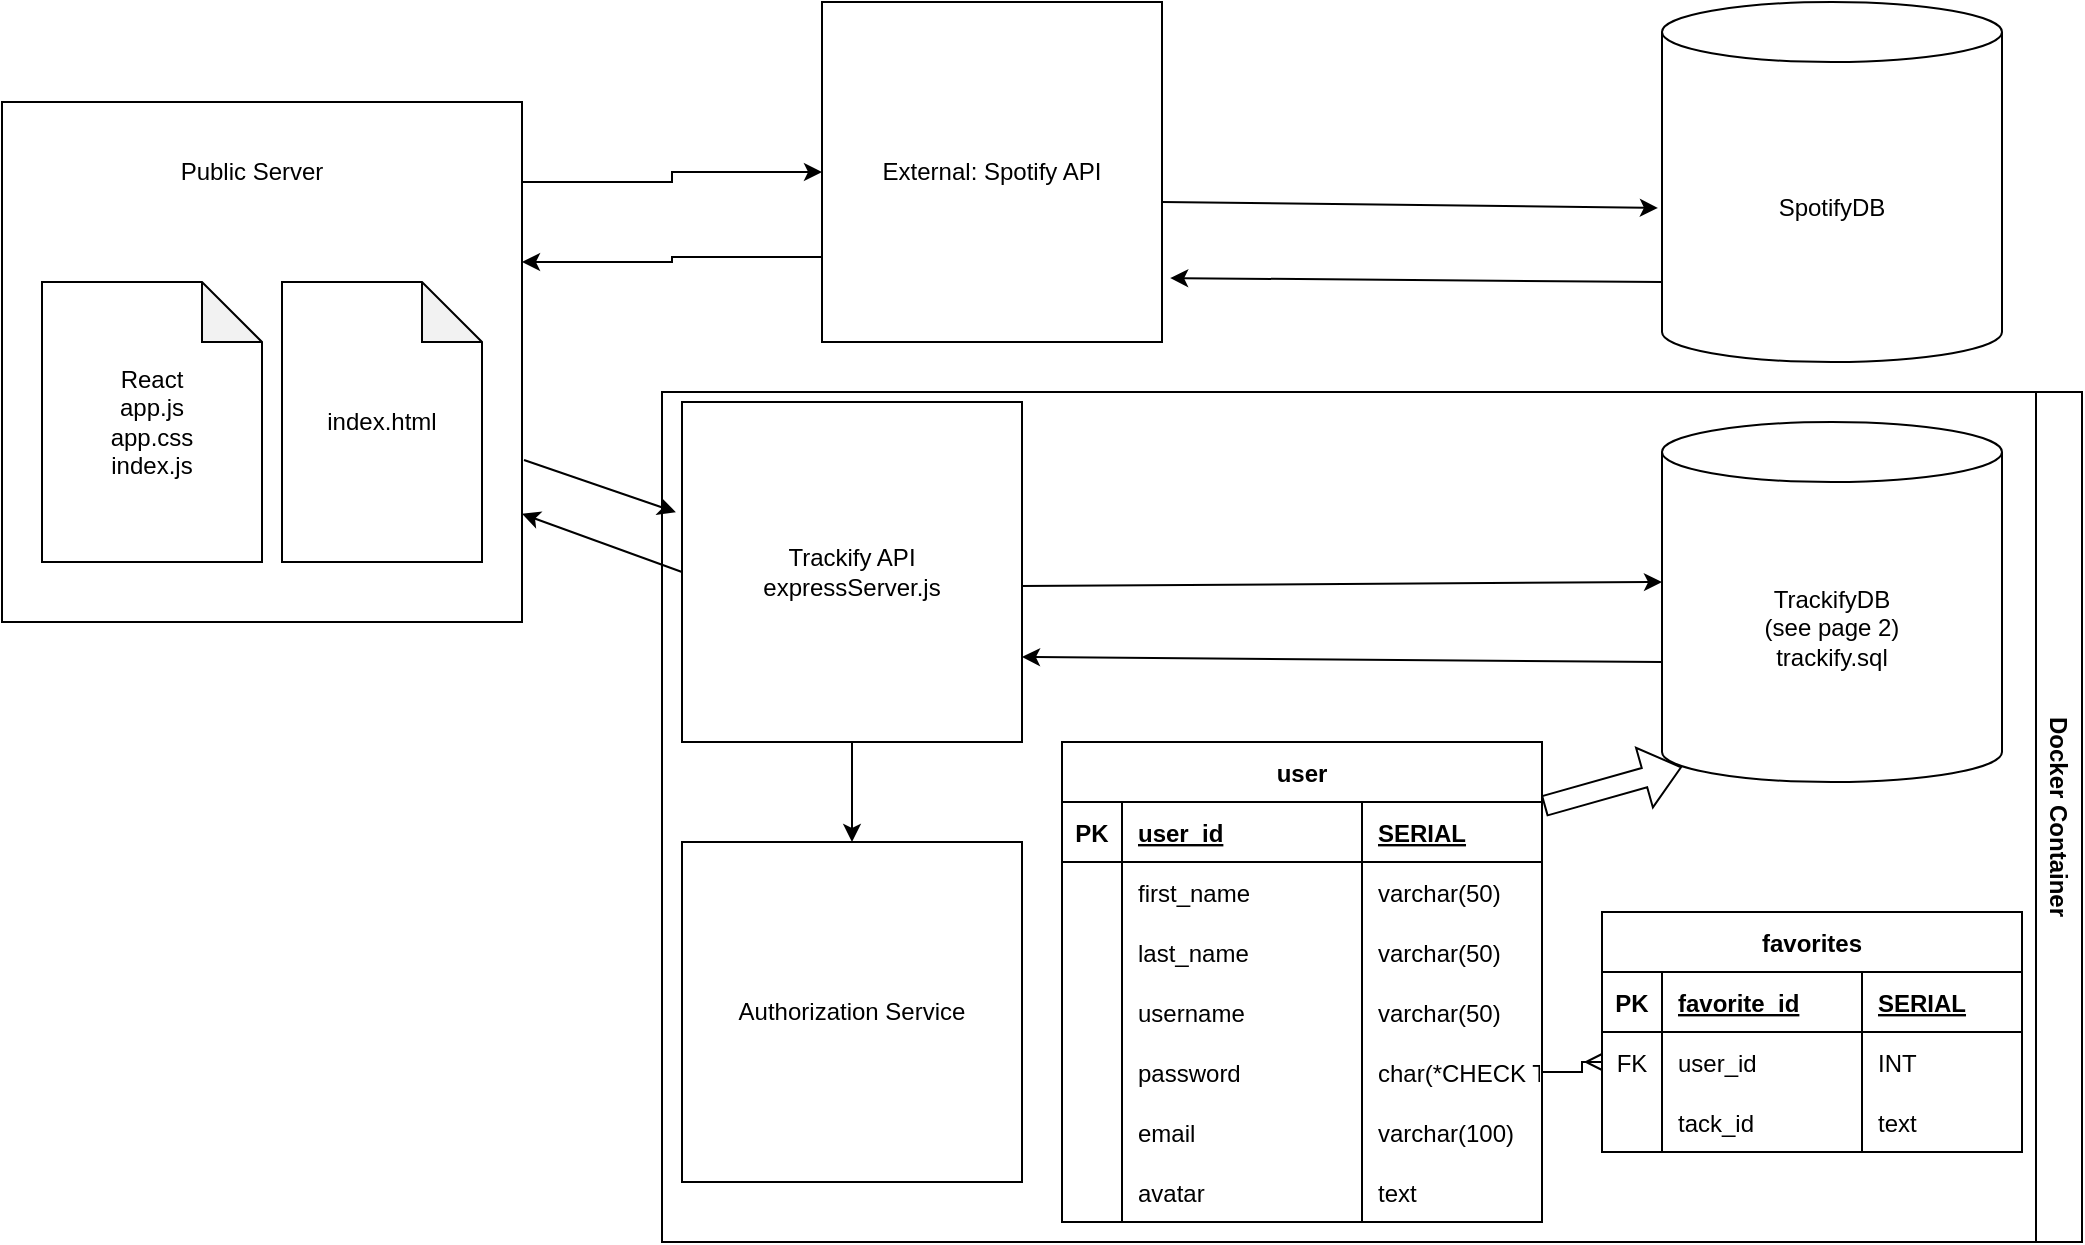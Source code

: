 <mxfile version="20.5.3" type="github">
  <diagram id="xBXHiPbxe0pEg8_zvZiM" name="Page-1">
    <mxGraphModel dx="1024" dy="552" grid="1" gridSize="10" guides="1" tooltips="1" connect="1" arrows="1" fold="1" page="1" pageScale="1" pageWidth="1100" pageHeight="850" math="0" shadow="0">
      <root>
        <mxCell id="0" />
        <mxCell id="1" parent="0" />
        <mxCell id="zZzXkrMOjfeOE-alvSMJ-1" value="" style="group" vertex="1" connectable="0" parent="1">
          <mxGeometry x="30" y="80" width="260" height="260" as="geometry" />
        </mxCell>
        <mxCell id="zZzXkrMOjfeOE-alvSMJ-2" value="" style="whiteSpace=wrap;html=1;aspect=fixed;" vertex="1" parent="zZzXkrMOjfeOE-alvSMJ-1">
          <mxGeometry width="260" height="260" as="geometry" />
        </mxCell>
        <mxCell id="zZzXkrMOjfeOE-alvSMJ-3" value="React&lt;br&gt;app.js&lt;br&gt;app.css&lt;br&gt;index.js" style="shape=note;whiteSpace=wrap;html=1;backgroundOutline=1;darkOpacity=0.05;" vertex="1" parent="zZzXkrMOjfeOE-alvSMJ-1">
          <mxGeometry x="20" y="90" width="110" height="140" as="geometry" />
        </mxCell>
        <mxCell id="zZzXkrMOjfeOE-alvSMJ-4" value="index.html" style="shape=note;whiteSpace=wrap;html=1;backgroundOutline=1;darkOpacity=0.05;" vertex="1" parent="zZzXkrMOjfeOE-alvSMJ-1">
          <mxGeometry x="140" y="90" width="100" height="140" as="geometry" />
        </mxCell>
        <mxCell id="zZzXkrMOjfeOE-alvSMJ-5" value="Public Server" style="text;html=1;strokeColor=none;fillColor=none;align=center;verticalAlign=middle;whiteSpace=wrap;rounded=0;" vertex="1" parent="zZzXkrMOjfeOE-alvSMJ-1">
          <mxGeometry x="80" y="20" width="90" height="30" as="geometry" />
        </mxCell>
        <mxCell id="zZzXkrMOjfeOE-alvSMJ-7" style="edgeStyle=orthogonalEdgeStyle;rounded=0;orthogonalLoop=1;jettySize=auto;html=1;exitX=0;exitY=0.75;exitDx=0;exitDy=0;" edge="1" parent="1" source="zZzXkrMOjfeOE-alvSMJ-8">
          <mxGeometry relative="1" as="geometry">
            <mxPoint x="290.0" y="160.0" as="targetPoint" />
            <Array as="points">
              <mxPoint x="365" y="158" />
              <mxPoint x="365" y="160" />
              <mxPoint x="290" y="160" />
            </Array>
          </mxGeometry>
        </mxCell>
        <mxCell id="zZzXkrMOjfeOE-alvSMJ-8" value="External: Spotify API" style="whiteSpace=wrap;html=1;aspect=fixed;" vertex="1" parent="1">
          <mxGeometry x="440" y="30" width="170" height="170" as="geometry" />
        </mxCell>
        <mxCell id="zZzXkrMOjfeOE-alvSMJ-9" value="SpotifyDB" style="shape=cylinder3;whiteSpace=wrap;html=1;boundedLbl=1;backgroundOutline=1;size=15;" vertex="1" parent="1">
          <mxGeometry x="860" y="30" width="170" height="180" as="geometry" />
        </mxCell>
        <mxCell id="zZzXkrMOjfeOE-alvSMJ-10" value="TrackifyDB&lt;br&gt;(see page 2)&lt;br&gt;trackify.sql" style="shape=cylinder3;whiteSpace=wrap;html=1;boundedLbl=1;backgroundOutline=1;size=15;" vertex="1" parent="1">
          <mxGeometry x="860" y="240" width="170" height="180" as="geometry" />
        </mxCell>
        <mxCell id="zZzXkrMOjfeOE-alvSMJ-11" style="edgeStyle=orthogonalEdgeStyle;rounded=0;orthogonalLoop=1;jettySize=auto;html=1;" edge="1" parent="1" target="zZzXkrMOjfeOE-alvSMJ-8">
          <mxGeometry relative="1" as="geometry">
            <mxPoint x="290.0" y="120.0" as="sourcePoint" />
            <Array as="points">
              <mxPoint x="290" y="120" />
              <mxPoint x="365" y="120" />
              <mxPoint x="365" y="115" />
            </Array>
          </mxGeometry>
        </mxCell>
        <mxCell id="zZzXkrMOjfeOE-alvSMJ-12" value="" style="endArrow=classic;html=1;rounded=0;entryX=-0.018;entryY=0.324;entryDx=0;entryDy=0;entryPerimeter=0;" edge="1" parent="1" target="zZzXkrMOjfeOE-alvSMJ-57">
          <mxGeometry width="50" height="50" relative="1" as="geometry">
            <mxPoint x="291" y="259" as="sourcePoint" />
            <mxPoint x="341" y="209" as="targetPoint" />
          </mxGeometry>
        </mxCell>
        <mxCell id="zZzXkrMOjfeOE-alvSMJ-13" value="" style="endArrow=classic;html=1;rounded=0;entryX=1;entryY=0.792;entryDx=0;entryDy=0;entryPerimeter=0;exitX=0;exitY=0.5;exitDx=0;exitDy=0;" edge="1" parent="1" source="zZzXkrMOjfeOE-alvSMJ-57" target="zZzXkrMOjfeOE-alvSMJ-2">
          <mxGeometry width="50" height="50" relative="1" as="geometry">
            <mxPoint x="430" y="290" as="sourcePoint" />
            <mxPoint x="447.96" y="282.95" as="targetPoint" />
            <Array as="points" />
          </mxGeometry>
        </mxCell>
        <mxCell id="zZzXkrMOjfeOE-alvSMJ-14" value="" style="endArrow=classic;html=1;rounded=0;entryX=-0.012;entryY=0.572;entryDx=0;entryDy=0;entryPerimeter=0;" edge="1" parent="1" target="zZzXkrMOjfeOE-alvSMJ-9">
          <mxGeometry width="50" height="50" relative="1" as="geometry">
            <mxPoint x="610.0" y="130.0" as="sourcePoint" />
            <mxPoint x="660" y="80" as="targetPoint" />
          </mxGeometry>
        </mxCell>
        <mxCell id="zZzXkrMOjfeOE-alvSMJ-15" value="" style="endArrow=classic;html=1;rounded=0;exitX=0.994;exitY=0.541;exitDx=0;exitDy=0;exitPerimeter=0;" edge="1" parent="1" source="zZzXkrMOjfeOE-alvSMJ-57">
          <mxGeometry width="50" height="50" relative="1" as="geometry">
            <mxPoint x="610" y="320" as="sourcePoint" />
            <mxPoint x="860" y="320.0" as="targetPoint" />
          </mxGeometry>
        </mxCell>
        <mxCell id="zZzXkrMOjfeOE-alvSMJ-16" value="" style="endArrow=classic;html=1;rounded=0;entryX=1;entryY=0.75;entryDx=0;entryDy=0;" edge="1" parent="1" target="zZzXkrMOjfeOE-alvSMJ-57">
          <mxGeometry width="50" height="50" relative="1" as="geometry">
            <mxPoint x="860" y="360.0" as="sourcePoint" />
            <mxPoint x="910" y="310" as="targetPoint" />
          </mxGeometry>
        </mxCell>
        <mxCell id="zZzXkrMOjfeOE-alvSMJ-17" value="" style="endArrow=classic;html=1;rounded=0;entryX=1.024;entryY=0.812;entryDx=0;entryDy=0;entryPerimeter=0;" edge="1" parent="1" target="zZzXkrMOjfeOE-alvSMJ-8">
          <mxGeometry width="50" height="50" relative="1" as="geometry">
            <mxPoint x="860" y="170.0" as="sourcePoint" />
            <mxPoint x="910" y="120" as="targetPoint" />
          </mxGeometry>
        </mxCell>
        <mxCell id="zZzXkrMOjfeOE-alvSMJ-19" value="Docker Container" style="swimlane;horizontal=0;whiteSpace=wrap;html=1;rotation=-180;" vertex="1" parent="1">
          <mxGeometry x="360" y="225" width="710" height="425" as="geometry" />
        </mxCell>
        <mxCell id="zZzXkrMOjfeOE-alvSMJ-20" value="favorites" style="shape=table;startSize=30;container=1;collapsible=1;childLayout=tableLayout;fixedRows=1;rowLines=0;fontStyle=1;align=center;resizeLast=1;" vertex="1" parent="zZzXkrMOjfeOE-alvSMJ-19">
          <mxGeometry x="470" y="260" width="210" height="120" as="geometry" />
        </mxCell>
        <mxCell id="zZzXkrMOjfeOE-alvSMJ-21" value="" style="shape=tableRow;horizontal=0;startSize=0;swimlaneHead=0;swimlaneBody=0;fillColor=none;collapsible=0;dropTarget=0;points=[[0,0.5],[1,0.5]];portConstraint=eastwest;top=0;left=0;right=0;bottom=1;" vertex="1" parent="zZzXkrMOjfeOE-alvSMJ-20">
          <mxGeometry y="30" width="210" height="30" as="geometry" />
        </mxCell>
        <mxCell id="zZzXkrMOjfeOE-alvSMJ-22" value="PK" style="shape=partialRectangle;connectable=0;fillColor=none;top=0;left=0;bottom=0;right=0;fontStyle=1;overflow=hidden;" vertex="1" parent="zZzXkrMOjfeOE-alvSMJ-21">
          <mxGeometry width="30" height="30" as="geometry">
            <mxRectangle width="30" height="30" as="alternateBounds" />
          </mxGeometry>
        </mxCell>
        <mxCell id="zZzXkrMOjfeOE-alvSMJ-23" value="favorite_id" style="shape=partialRectangle;connectable=0;fillColor=none;top=0;left=0;bottom=0;right=0;align=left;spacingLeft=6;fontStyle=5;overflow=hidden;" vertex="1" parent="zZzXkrMOjfeOE-alvSMJ-21">
          <mxGeometry x="30" width="100" height="30" as="geometry">
            <mxRectangle width="100" height="30" as="alternateBounds" />
          </mxGeometry>
        </mxCell>
        <mxCell id="zZzXkrMOjfeOE-alvSMJ-24" value="SERIAL" style="shape=partialRectangle;connectable=0;fillColor=none;top=0;left=0;bottom=0;right=0;align=left;spacingLeft=6;fontStyle=5;overflow=hidden;" vertex="1" parent="zZzXkrMOjfeOE-alvSMJ-21">
          <mxGeometry x="130" width="80" height="30" as="geometry">
            <mxRectangle width="80" height="30" as="alternateBounds" />
          </mxGeometry>
        </mxCell>
        <mxCell id="zZzXkrMOjfeOE-alvSMJ-25" value="" style="shape=tableRow;horizontal=0;startSize=0;swimlaneHead=0;swimlaneBody=0;fillColor=none;collapsible=0;dropTarget=0;points=[[0,0.5],[1,0.5]];portConstraint=eastwest;top=0;left=0;right=0;bottom=0;" vertex="1" parent="zZzXkrMOjfeOE-alvSMJ-20">
          <mxGeometry y="60" width="210" height="30" as="geometry" />
        </mxCell>
        <mxCell id="zZzXkrMOjfeOE-alvSMJ-26" value="FK" style="shape=partialRectangle;connectable=0;fillColor=none;top=0;left=0;bottom=0;right=0;editable=1;overflow=hidden;" vertex="1" parent="zZzXkrMOjfeOE-alvSMJ-25">
          <mxGeometry width="30" height="30" as="geometry">
            <mxRectangle width="30" height="30" as="alternateBounds" />
          </mxGeometry>
        </mxCell>
        <mxCell id="zZzXkrMOjfeOE-alvSMJ-27" value="user_id" style="shape=partialRectangle;connectable=0;fillColor=none;top=0;left=0;bottom=0;right=0;align=left;spacingLeft=6;overflow=hidden;" vertex="1" parent="zZzXkrMOjfeOE-alvSMJ-25">
          <mxGeometry x="30" width="100" height="30" as="geometry">
            <mxRectangle width="100" height="30" as="alternateBounds" />
          </mxGeometry>
        </mxCell>
        <mxCell id="zZzXkrMOjfeOE-alvSMJ-28" value="INT" style="shape=partialRectangle;connectable=0;fillColor=none;top=0;left=0;bottom=0;right=0;align=left;spacingLeft=6;overflow=hidden;" vertex="1" parent="zZzXkrMOjfeOE-alvSMJ-25">
          <mxGeometry x="130" width="80" height="30" as="geometry">
            <mxRectangle width="80" height="30" as="alternateBounds" />
          </mxGeometry>
        </mxCell>
        <mxCell id="zZzXkrMOjfeOE-alvSMJ-29" value="" style="shape=tableRow;horizontal=0;startSize=0;swimlaneHead=0;swimlaneBody=0;fillColor=none;collapsible=0;dropTarget=0;points=[[0,0.5],[1,0.5]];portConstraint=eastwest;top=0;left=0;right=0;bottom=0;" vertex="1" parent="zZzXkrMOjfeOE-alvSMJ-20">
          <mxGeometry y="90" width="210" height="30" as="geometry" />
        </mxCell>
        <mxCell id="zZzXkrMOjfeOE-alvSMJ-30" value="" style="shape=partialRectangle;connectable=0;fillColor=none;top=0;left=0;bottom=0;right=0;editable=1;overflow=hidden;" vertex="1" parent="zZzXkrMOjfeOE-alvSMJ-29">
          <mxGeometry width="30" height="30" as="geometry">
            <mxRectangle width="30" height="30" as="alternateBounds" />
          </mxGeometry>
        </mxCell>
        <mxCell id="zZzXkrMOjfeOE-alvSMJ-31" value="tack_id" style="shape=partialRectangle;connectable=0;fillColor=none;top=0;left=0;bottom=0;right=0;align=left;spacingLeft=6;overflow=hidden;" vertex="1" parent="zZzXkrMOjfeOE-alvSMJ-29">
          <mxGeometry x="30" width="100" height="30" as="geometry">
            <mxRectangle width="100" height="30" as="alternateBounds" />
          </mxGeometry>
        </mxCell>
        <mxCell id="zZzXkrMOjfeOE-alvSMJ-32" value="text" style="shape=partialRectangle;connectable=0;fillColor=none;top=0;left=0;bottom=0;right=0;align=left;spacingLeft=6;overflow=hidden;" vertex="1" parent="zZzXkrMOjfeOE-alvSMJ-29">
          <mxGeometry x="130" width="80" height="30" as="geometry">
            <mxRectangle width="80" height="30" as="alternateBounds" />
          </mxGeometry>
        </mxCell>
        <mxCell id="zZzXkrMOjfeOE-alvSMJ-33" value="user" style="shape=table;startSize=30;container=1;collapsible=1;childLayout=tableLayout;fixedRows=1;rowLines=0;fontStyle=1;align=center;resizeLast=1;" vertex="1" parent="zZzXkrMOjfeOE-alvSMJ-19">
          <mxGeometry x="200" y="175" width="240" height="240" as="geometry" />
        </mxCell>
        <mxCell id="zZzXkrMOjfeOE-alvSMJ-34" value="" style="shape=tableRow;horizontal=0;startSize=0;swimlaneHead=0;swimlaneBody=0;fillColor=none;collapsible=0;dropTarget=0;points=[[0,0.5],[1,0.5]];portConstraint=eastwest;top=0;left=0;right=0;bottom=1;" vertex="1" parent="zZzXkrMOjfeOE-alvSMJ-33">
          <mxGeometry y="30" width="240" height="30" as="geometry" />
        </mxCell>
        <mxCell id="zZzXkrMOjfeOE-alvSMJ-35" value="PK" style="shape=partialRectangle;connectable=0;fillColor=none;top=0;left=0;bottom=0;right=0;fontStyle=1;overflow=hidden;" vertex="1" parent="zZzXkrMOjfeOE-alvSMJ-34">
          <mxGeometry width="30" height="30" as="geometry">
            <mxRectangle width="30" height="30" as="alternateBounds" />
          </mxGeometry>
        </mxCell>
        <mxCell id="zZzXkrMOjfeOE-alvSMJ-36" value="user_id" style="shape=partialRectangle;connectable=0;fillColor=none;top=0;left=0;bottom=0;right=0;align=left;spacingLeft=6;fontStyle=5;overflow=hidden;" vertex="1" parent="zZzXkrMOjfeOE-alvSMJ-34">
          <mxGeometry x="30" width="120" height="30" as="geometry">
            <mxRectangle width="120" height="30" as="alternateBounds" />
          </mxGeometry>
        </mxCell>
        <mxCell id="zZzXkrMOjfeOE-alvSMJ-37" value="SERIAL" style="shape=partialRectangle;connectable=0;fillColor=none;top=0;left=0;bottom=0;right=0;align=left;spacingLeft=6;fontStyle=5;overflow=hidden;" vertex="1" parent="zZzXkrMOjfeOE-alvSMJ-34">
          <mxGeometry x="150" width="90" height="30" as="geometry">
            <mxRectangle width="90" height="30" as="alternateBounds" />
          </mxGeometry>
        </mxCell>
        <mxCell id="zZzXkrMOjfeOE-alvSMJ-59" style="shape=tableRow;horizontal=0;startSize=0;swimlaneHead=0;swimlaneBody=0;fillColor=none;collapsible=0;dropTarget=0;points=[[0,0.5],[1,0.5]];portConstraint=eastwest;top=0;left=0;right=0;bottom=0;" vertex="1" parent="zZzXkrMOjfeOE-alvSMJ-33">
          <mxGeometry y="60" width="240" height="30" as="geometry" />
        </mxCell>
        <mxCell id="zZzXkrMOjfeOE-alvSMJ-60" style="shape=partialRectangle;connectable=0;fillColor=none;top=0;left=0;bottom=0;right=0;editable=1;overflow=hidden;" vertex="1" parent="zZzXkrMOjfeOE-alvSMJ-59">
          <mxGeometry width="30" height="30" as="geometry">
            <mxRectangle width="30" height="30" as="alternateBounds" />
          </mxGeometry>
        </mxCell>
        <mxCell id="zZzXkrMOjfeOE-alvSMJ-61" value="first_name" style="shape=partialRectangle;connectable=0;fillColor=none;top=0;left=0;bottom=0;right=0;align=left;spacingLeft=6;overflow=hidden;" vertex="1" parent="zZzXkrMOjfeOE-alvSMJ-59">
          <mxGeometry x="30" width="120" height="30" as="geometry">
            <mxRectangle width="120" height="30" as="alternateBounds" />
          </mxGeometry>
        </mxCell>
        <mxCell id="zZzXkrMOjfeOE-alvSMJ-62" value="varchar(50)" style="shape=partialRectangle;connectable=0;fillColor=none;top=0;left=0;bottom=0;right=0;align=left;spacingLeft=6;overflow=hidden;" vertex="1" parent="zZzXkrMOjfeOE-alvSMJ-59">
          <mxGeometry x="150" width="90" height="30" as="geometry">
            <mxRectangle width="90" height="30" as="alternateBounds" />
          </mxGeometry>
        </mxCell>
        <mxCell id="zZzXkrMOjfeOE-alvSMJ-67" style="shape=tableRow;horizontal=0;startSize=0;swimlaneHead=0;swimlaneBody=0;fillColor=none;collapsible=0;dropTarget=0;points=[[0,0.5],[1,0.5]];portConstraint=eastwest;top=0;left=0;right=0;bottom=0;" vertex="1" parent="zZzXkrMOjfeOE-alvSMJ-33">
          <mxGeometry y="90" width="240" height="30" as="geometry" />
        </mxCell>
        <mxCell id="zZzXkrMOjfeOE-alvSMJ-68" style="shape=partialRectangle;connectable=0;fillColor=none;top=0;left=0;bottom=0;right=0;editable=1;overflow=hidden;" vertex="1" parent="zZzXkrMOjfeOE-alvSMJ-67">
          <mxGeometry width="30" height="30" as="geometry">
            <mxRectangle width="30" height="30" as="alternateBounds" />
          </mxGeometry>
        </mxCell>
        <mxCell id="zZzXkrMOjfeOE-alvSMJ-69" value="last_name" style="shape=partialRectangle;connectable=0;fillColor=none;top=0;left=0;bottom=0;right=0;align=left;spacingLeft=6;overflow=hidden;" vertex="1" parent="zZzXkrMOjfeOE-alvSMJ-67">
          <mxGeometry x="30" width="120" height="30" as="geometry">
            <mxRectangle width="120" height="30" as="alternateBounds" />
          </mxGeometry>
        </mxCell>
        <mxCell id="zZzXkrMOjfeOE-alvSMJ-70" value="varchar(50)" style="shape=partialRectangle;connectable=0;fillColor=none;top=0;left=0;bottom=0;right=0;align=left;spacingLeft=6;overflow=hidden;" vertex="1" parent="zZzXkrMOjfeOE-alvSMJ-67">
          <mxGeometry x="150" width="90" height="30" as="geometry">
            <mxRectangle width="90" height="30" as="alternateBounds" />
          </mxGeometry>
        </mxCell>
        <mxCell id="zZzXkrMOjfeOE-alvSMJ-38" value="" style="shape=tableRow;horizontal=0;startSize=0;swimlaneHead=0;swimlaneBody=0;fillColor=none;collapsible=0;dropTarget=0;points=[[0,0.5],[1,0.5]];portConstraint=eastwest;top=0;left=0;right=0;bottom=0;" vertex="1" parent="zZzXkrMOjfeOE-alvSMJ-33">
          <mxGeometry y="120" width="240" height="30" as="geometry" />
        </mxCell>
        <mxCell id="zZzXkrMOjfeOE-alvSMJ-39" value="" style="shape=partialRectangle;connectable=0;fillColor=none;top=0;left=0;bottom=0;right=0;editable=1;overflow=hidden;" vertex="1" parent="zZzXkrMOjfeOE-alvSMJ-38">
          <mxGeometry width="30" height="30" as="geometry">
            <mxRectangle width="30" height="30" as="alternateBounds" />
          </mxGeometry>
        </mxCell>
        <mxCell id="zZzXkrMOjfeOE-alvSMJ-40" value="username" style="shape=partialRectangle;connectable=0;fillColor=none;top=0;left=0;bottom=0;right=0;align=left;spacingLeft=6;overflow=hidden;" vertex="1" parent="zZzXkrMOjfeOE-alvSMJ-38">
          <mxGeometry x="30" width="120" height="30" as="geometry">
            <mxRectangle width="120" height="30" as="alternateBounds" />
          </mxGeometry>
        </mxCell>
        <mxCell id="zZzXkrMOjfeOE-alvSMJ-41" value="varchar(50)" style="shape=partialRectangle;connectable=0;fillColor=none;top=0;left=0;bottom=0;right=0;align=left;spacingLeft=6;overflow=hidden;" vertex="1" parent="zZzXkrMOjfeOE-alvSMJ-38">
          <mxGeometry x="150" width="90" height="30" as="geometry">
            <mxRectangle width="90" height="30" as="alternateBounds" />
          </mxGeometry>
        </mxCell>
        <mxCell id="zZzXkrMOjfeOE-alvSMJ-42" value="" style="shape=tableRow;horizontal=0;startSize=0;swimlaneHead=0;swimlaneBody=0;fillColor=none;collapsible=0;dropTarget=0;points=[[0,0.5],[1,0.5]];portConstraint=eastwest;top=0;left=0;right=0;bottom=0;" vertex="1" parent="zZzXkrMOjfeOE-alvSMJ-33">
          <mxGeometry y="150" width="240" height="30" as="geometry" />
        </mxCell>
        <mxCell id="zZzXkrMOjfeOE-alvSMJ-43" value="" style="shape=partialRectangle;connectable=0;fillColor=none;top=0;left=0;bottom=0;right=0;editable=1;overflow=hidden;" vertex="1" parent="zZzXkrMOjfeOE-alvSMJ-42">
          <mxGeometry width="30" height="30" as="geometry">
            <mxRectangle width="30" height="30" as="alternateBounds" />
          </mxGeometry>
        </mxCell>
        <mxCell id="zZzXkrMOjfeOE-alvSMJ-44" value="password" style="shape=partialRectangle;connectable=0;fillColor=none;top=0;left=0;bottom=0;right=0;align=left;spacingLeft=6;overflow=hidden;" vertex="1" parent="zZzXkrMOjfeOE-alvSMJ-42">
          <mxGeometry x="30" width="120" height="30" as="geometry">
            <mxRectangle width="120" height="30" as="alternateBounds" />
          </mxGeometry>
        </mxCell>
        <mxCell id="zZzXkrMOjfeOE-alvSMJ-45" value="char(*CHECK THIS*)" style="shape=partialRectangle;connectable=0;fillColor=none;top=0;left=0;bottom=0;right=0;align=left;spacingLeft=6;overflow=hidden;" vertex="1" parent="zZzXkrMOjfeOE-alvSMJ-42">
          <mxGeometry x="150" width="90" height="30" as="geometry">
            <mxRectangle width="90" height="30" as="alternateBounds" />
          </mxGeometry>
        </mxCell>
        <mxCell id="zZzXkrMOjfeOE-alvSMJ-46" value="" style="shape=tableRow;horizontal=0;startSize=0;swimlaneHead=0;swimlaneBody=0;fillColor=none;collapsible=0;dropTarget=0;points=[[0,0.5],[1,0.5]];portConstraint=eastwest;top=0;left=0;right=0;bottom=0;" vertex="1" parent="zZzXkrMOjfeOE-alvSMJ-33">
          <mxGeometry y="180" width="240" height="30" as="geometry" />
        </mxCell>
        <mxCell id="zZzXkrMOjfeOE-alvSMJ-47" value="" style="shape=partialRectangle;connectable=0;fillColor=none;top=0;left=0;bottom=0;right=0;editable=1;overflow=hidden;" vertex="1" parent="zZzXkrMOjfeOE-alvSMJ-46">
          <mxGeometry width="30" height="30" as="geometry">
            <mxRectangle width="30" height="30" as="alternateBounds" />
          </mxGeometry>
        </mxCell>
        <mxCell id="zZzXkrMOjfeOE-alvSMJ-48" value="email" style="shape=partialRectangle;connectable=0;fillColor=none;top=0;left=0;bottom=0;right=0;align=left;spacingLeft=6;overflow=hidden;" vertex="1" parent="zZzXkrMOjfeOE-alvSMJ-46">
          <mxGeometry x="30" width="120" height="30" as="geometry">
            <mxRectangle width="120" height="30" as="alternateBounds" />
          </mxGeometry>
        </mxCell>
        <mxCell id="zZzXkrMOjfeOE-alvSMJ-49" value="varchar(100)" style="shape=partialRectangle;connectable=0;fillColor=none;top=0;left=0;bottom=0;right=0;align=left;spacingLeft=6;overflow=hidden;" vertex="1" parent="zZzXkrMOjfeOE-alvSMJ-46">
          <mxGeometry x="150" width="90" height="30" as="geometry">
            <mxRectangle width="90" height="30" as="alternateBounds" />
          </mxGeometry>
        </mxCell>
        <mxCell id="zZzXkrMOjfeOE-alvSMJ-50" style="shape=tableRow;horizontal=0;startSize=0;swimlaneHead=0;swimlaneBody=0;fillColor=none;collapsible=0;dropTarget=0;points=[[0,0.5],[1,0.5]];portConstraint=eastwest;top=0;left=0;right=0;bottom=0;" vertex="1" parent="zZzXkrMOjfeOE-alvSMJ-33">
          <mxGeometry y="210" width="240" height="30" as="geometry" />
        </mxCell>
        <mxCell id="zZzXkrMOjfeOE-alvSMJ-51" style="shape=partialRectangle;connectable=0;fillColor=none;top=0;left=0;bottom=0;right=0;editable=1;overflow=hidden;" vertex="1" parent="zZzXkrMOjfeOE-alvSMJ-50">
          <mxGeometry width="30" height="30" as="geometry">
            <mxRectangle width="30" height="30" as="alternateBounds" />
          </mxGeometry>
        </mxCell>
        <mxCell id="zZzXkrMOjfeOE-alvSMJ-52" value="avatar" style="shape=partialRectangle;connectable=0;fillColor=none;top=0;left=0;bottom=0;right=0;align=left;spacingLeft=6;overflow=hidden;" vertex="1" parent="zZzXkrMOjfeOE-alvSMJ-50">
          <mxGeometry x="30" width="120" height="30" as="geometry">
            <mxRectangle width="120" height="30" as="alternateBounds" />
          </mxGeometry>
        </mxCell>
        <mxCell id="zZzXkrMOjfeOE-alvSMJ-53" value="text" style="shape=partialRectangle;connectable=0;fillColor=none;top=0;left=0;bottom=0;right=0;align=left;spacingLeft=6;overflow=hidden;" vertex="1" parent="zZzXkrMOjfeOE-alvSMJ-50">
          <mxGeometry x="150" width="90" height="30" as="geometry">
            <mxRectangle width="90" height="30" as="alternateBounds" />
          </mxGeometry>
        </mxCell>
        <mxCell id="zZzXkrMOjfeOE-alvSMJ-54" style="edgeStyle=orthogonalEdgeStyle;rounded=0;orthogonalLoop=1;jettySize=auto;html=1;exitX=1;exitY=0.5;exitDx=0;exitDy=0;endArrow=ERmany;endFill=0;" edge="1" parent="zZzXkrMOjfeOE-alvSMJ-19" source="zZzXkrMOjfeOE-alvSMJ-42" target="zZzXkrMOjfeOE-alvSMJ-25">
          <mxGeometry relative="1" as="geometry" />
        </mxCell>
        <mxCell id="zZzXkrMOjfeOE-alvSMJ-55" value="Authorization Service" style="whiteSpace=wrap;html=1;aspect=fixed;" vertex="1" parent="zZzXkrMOjfeOE-alvSMJ-19">
          <mxGeometry x="10" y="225" width="170" height="170" as="geometry" />
        </mxCell>
        <mxCell id="zZzXkrMOjfeOE-alvSMJ-56" value="" style="shape=flexArrow;endArrow=classic;html=1;rounded=0;exitX=1.004;exitY=0.067;exitDx=0;exitDy=0;exitPerimeter=0;" edge="1" parent="zZzXkrMOjfeOE-alvSMJ-19" source="zZzXkrMOjfeOE-alvSMJ-34">
          <mxGeometry width="50" height="50" relative="1" as="geometry">
            <mxPoint x="460" y="237.5" as="sourcePoint" />
            <mxPoint x="510" y="187.5" as="targetPoint" />
          </mxGeometry>
        </mxCell>
        <mxCell id="zZzXkrMOjfeOE-alvSMJ-57" value="Trackify API&lt;br&gt;expressServer.js" style="whiteSpace=wrap;html=1;aspect=fixed;" vertex="1" parent="zZzXkrMOjfeOE-alvSMJ-19">
          <mxGeometry x="10" y="5" width="170" height="170" as="geometry" />
        </mxCell>
        <mxCell id="zZzXkrMOjfeOE-alvSMJ-58" value="" style="endArrow=classic;html=1;rounded=0;exitX=0.5;exitY=1;exitDx=0;exitDy=0;" edge="1" parent="zZzXkrMOjfeOE-alvSMJ-19" source="zZzXkrMOjfeOE-alvSMJ-57" target="zZzXkrMOjfeOE-alvSMJ-55">
          <mxGeometry width="50" height="50" relative="1" as="geometry">
            <mxPoint x="165" y="175" as="sourcePoint" />
            <mxPoint x="215" y="125" as="targetPoint" />
          </mxGeometry>
        </mxCell>
      </root>
    </mxGraphModel>
  </diagram>
</mxfile>
